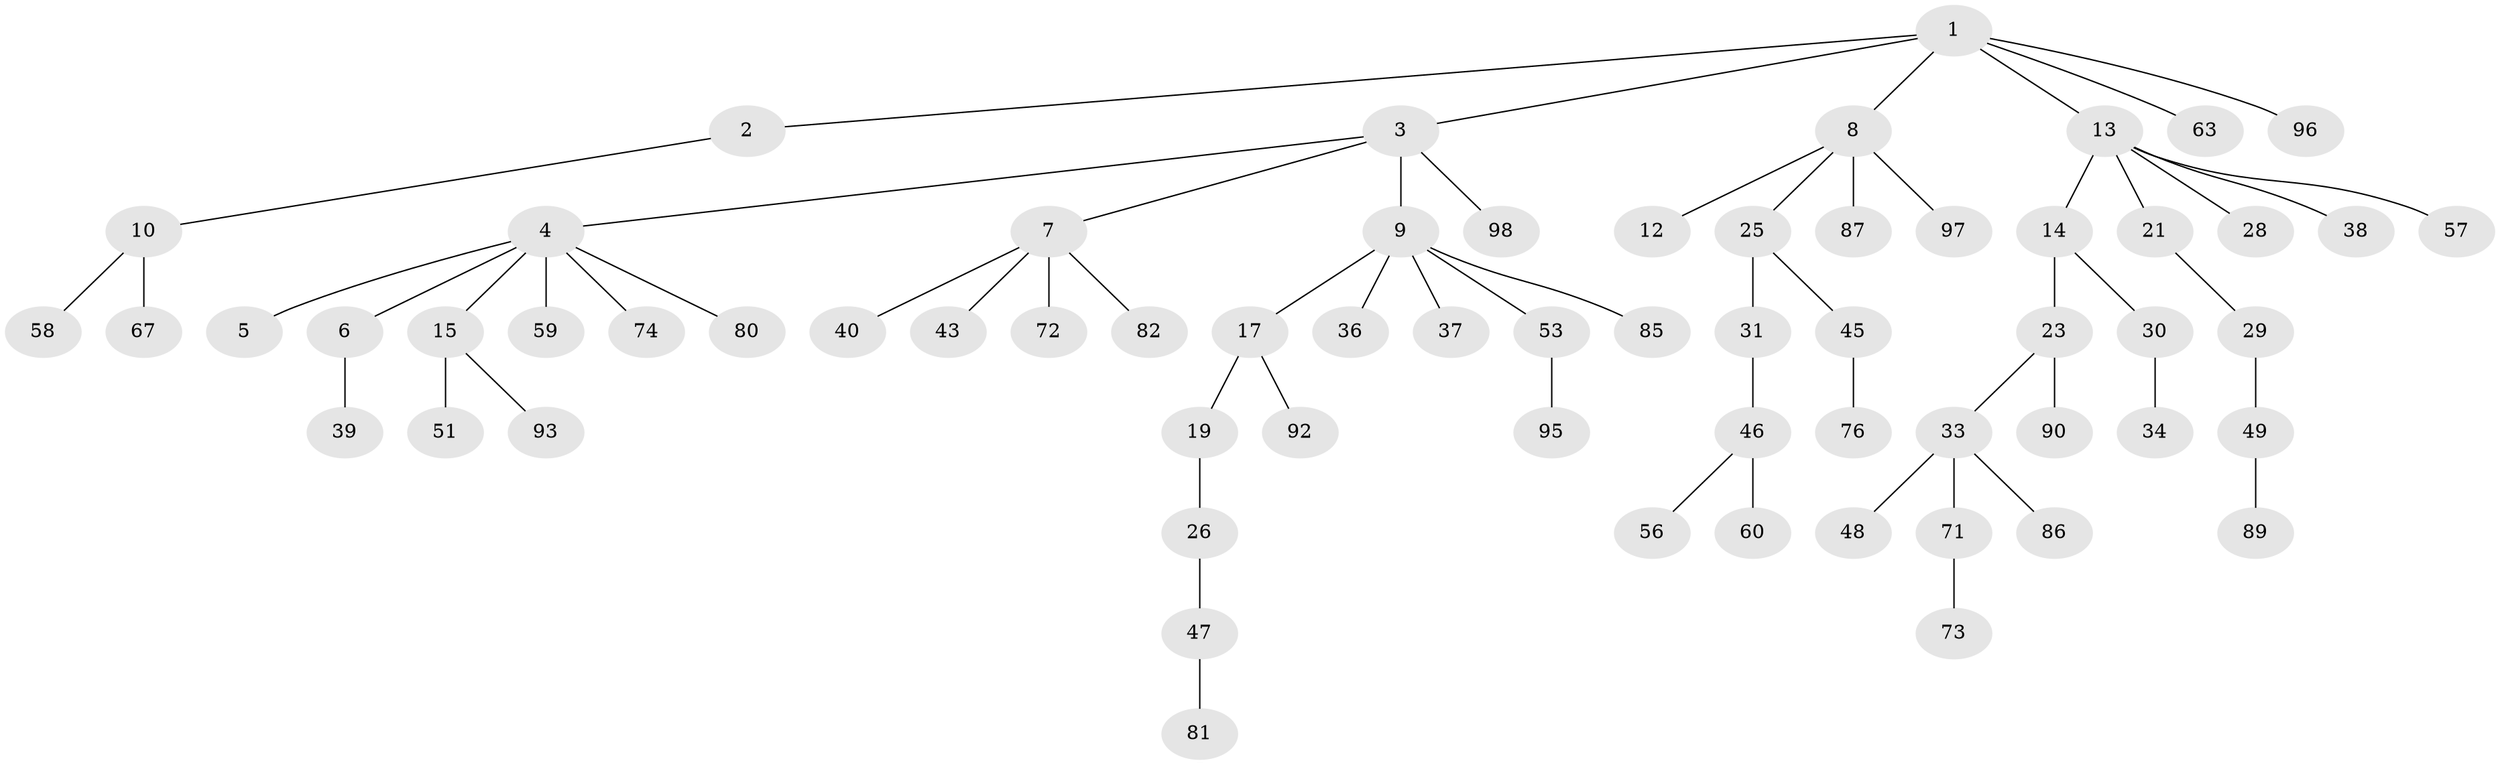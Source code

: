 // Generated by graph-tools (version 1.1) at 2025/24/03/03/25 07:24:06]
// undirected, 65 vertices, 64 edges
graph export_dot {
graph [start="1"]
  node [color=gray90,style=filled];
  1 [super="+79"];
  2 [super="+77"];
  3 [super="+54"];
  4 [super="+65"];
  5;
  6 [super="+42"];
  7 [super="+22"];
  8 [super="+11"];
  9 [super="+16"];
  10 [super="+24"];
  12;
  13 [super="+41"];
  14 [super="+18"];
  15 [super="+35"];
  17 [super="+52"];
  19 [super="+20"];
  21;
  23 [super="+55"];
  25 [super="+27"];
  26 [super="+32"];
  28;
  29 [super="+68"];
  30 [super="+44"];
  31 [super="+91"];
  33 [super="+83"];
  34;
  36 [super="+66"];
  37 [super="+50"];
  38;
  39;
  40;
  43 [super="+62"];
  45 [super="+61"];
  46;
  47;
  48 [super="+64"];
  49;
  51;
  53 [super="+69"];
  56 [super="+70"];
  57;
  58;
  59 [super="+94"];
  60 [super="+75"];
  63 [super="+84"];
  67;
  71;
  72 [super="+78"];
  73;
  74;
  76;
  80;
  81;
  82 [super="+88"];
  85;
  86;
  87;
  89;
  90;
  92;
  93;
  95;
  96;
  97;
  98;
  1 -- 2;
  1 -- 3;
  1 -- 8;
  1 -- 13;
  1 -- 63;
  1 -- 96;
  2 -- 10;
  3 -- 4;
  3 -- 7;
  3 -- 9;
  3 -- 98;
  4 -- 5;
  4 -- 6;
  4 -- 15;
  4 -- 59;
  4 -- 80;
  4 -- 74;
  6 -- 39;
  7 -- 72;
  7 -- 40;
  7 -- 82;
  7 -- 43;
  8 -- 12;
  8 -- 87;
  8 -- 97;
  8 -- 25;
  9 -- 17;
  9 -- 36;
  9 -- 37;
  9 -- 85;
  9 -- 53;
  10 -- 58;
  10 -- 67;
  13 -- 14;
  13 -- 21;
  13 -- 28;
  13 -- 38;
  13 -- 57;
  14 -- 23;
  14 -- 30;
  15 -- 51;
  15 -- 93;
  17 -- 19;
  17 -- 92;
  19 -- 26;
  21 -- 29;
  23 -- 33;
  23 -- 90;
  25 -- 31;
  25 -- 45;
  26 -- 47;
  29 -- 49;
  30 -- 34;
  31 -- 46;
  33 -- 48;
  33 -- 71;
  33 -- 86;
  45 -- 76;
  46 -- 56;
  46 -- 60;
  47 -- 81;
  49 -- 89;
  53 -- 95;
  71 -- 73;
}
